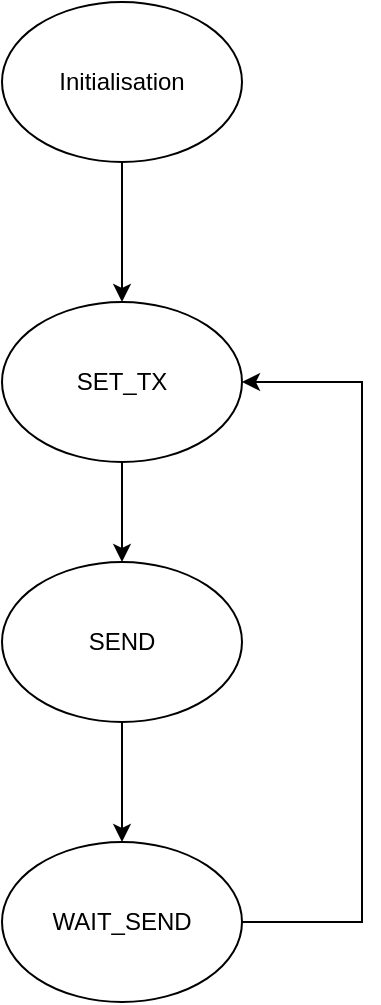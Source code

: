 <mxfile version="14.1.8" type="device"><diagram id="z4ZKH8cDSAW9pZrIcSB1" name="Page-1"><mxGraphModel dx="226" dy="501" grid="1" gridSize="10" guides="1" tooltips="1" connect="1" arrows="1" fold="1" page="1" pageScale="1" pageWidth="827" pageHeight="1169" math="0" shadow="0"><root><mxCell id="0"/><mxCell id="1" parent="0"/><mxCell id="TfPDjYuyolkqOAYJudTj-3" style="edgeStyle=orthogonalEdgeStyle;rounded=0;orthogonalLoop=1;jettySize=auto;html=1;entryX=0.5;entryY=0;entryDx=0;entryDy=0;" edge="1" parent="1" source="TfPDjYuyolkqOAYJudTj-1" target="TfPDjYuyolkqOAYJudTj-2"><mxGeometry relative="1" as="geometry"/></mxCell><mxCell id="TfPDjYuyolkqOAYJudTj-1" value="Initialisation" style="ellipse;whiteSpace=wrap;html=1;" vertex="1" parent="1"><mxGeometry x="40" y="110" width="120" height="80" as="geometry"/></mxCell><mxCell id="TfPDjYuyolkqOAYJudTj-5" style="edgeStyle=orthogonalEdgeStyle;rounded=0;orthogonalLoop=1;jettySize=auto;html=1;entryX=0.5;entryY=0;entryDx=0;entryDy=0;" edge="1" parent="1" source="TfPDjYuyolkqOAYJudTj-2" target="TfPDjYuyolkqOAYJudTj-4"><mxGeometry relative="1" as="geometry"/></mxCell><mxCell id="TfPDjYuyolkqOAYJudTj-2" value="SET_TX" style="ellipse;whiteSpace=wrap;html=1;" vertex="1" parent="1"><mxGeometry x="40" y="260" width="120" height="80" as="geometry"/></mxCell><mxCell id="TfPDjYuyolkqOAYJudTj-6" style="edgeStyle=orthogonalEdgeStyle;rounded=0;orthogonalLoop=1;jettySize=auto;html=1;entryX=1;entryY=0.5;entryDx=0;entryDy=0;exitX=1;exitY=0.5;exitDx=0;exitDy=0;" edge="1" parent="1" source="TfPDjYuyolkqOAYJudTj-8" target="TfPDjYuyolkqOAYJudTj-2"><mxGeometry relative="1" as="geometry"><mxPoint x="220" y="520" as="sourcePoint"/><Array as="points"><mxPoint x="220" y="570"/><mxPoint x="220" y="300"/></Array></mxGeometry></mxCell><mxCell id="TfPDjYuyolkqOAYJudTj-9" style="edgeStyle=orthogonalEdgeStyle;rounded=0;orthogonalLoop=1;jettySize=auto;html=1;entryX=0.5;entryY=0;entryDx=0;entryDy=0;" edge="1" parent="1" source="TfPDjYuyolkqOAYJudTj-4" target="TfPDjYuyolkqOAYJudTj-8"><mxGeometry relative="1" as="geometry"/></mxCell><mxCell id="TfPDjYuyolkqOAYJudTj-4" value="SEND" style="ellipse;whiteSpace=wrap;html=1;" vertex="1" parent="1"><mxGeometry x="40" y="390" width="120" height="80" as="geometry"/></mxCell><mxCell id="TfPDjYuyolkqOAYJudTj-8" value="WAIT_SEND" style="ellipse;whiteSpace=wrap;html=1;" vertex="1" parent="1"><mxGeometry x="40" y="530" width="120" height="80" as="geometry"/></mxCell></root></mxGraphModel></diagram></mxfile>